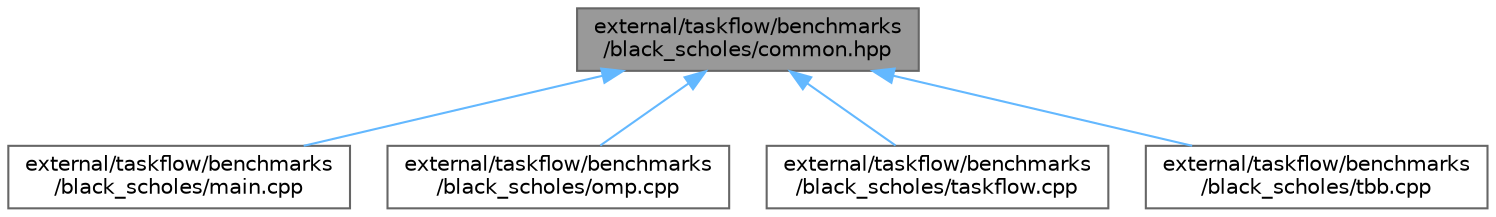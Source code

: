 digraph "external/taskflow/benchmarks/black_scholes/common.hpp"
{
 // LATEX_PDF_SIZE
  bgcolor="transparent";
  edge [fontname=Helvetica,fontsize=10,labelfontname=Helvetica,labelfontsize=10];
  node [fontname=Helvetica,fontsize=10,shape=box,height=0.2,width=0.4];
  Node1 [id="Node000001",label="external/taskflow/benchmarks\l/black_scholes/common.hpp",height=0.2,width=0.4,color="gray40", fillcolor="grey60", style="filled", fontcolor="black",tooltip=" "];
  Node1 -> Node2 [id="edge1_Node000001_Node000002",dir="back",color="steelblue1",style="solid",tooltip=" "];
  Node2 [id="Node000002",label="external/taskflow/benchmarks\l/black_scholes/main.cpp",height=0.2,width=0.4,color="grey40", fillcolor="white", style="filled",URL="$external_2taskflow_2benchmarks_2black__scholes_2main_8cpp.html",tooltip=" "];
  Node1 -> Node3 [id="edge2_Node000001_Node000003",dir="back",color="steelblue1",style="solid",tooltip=" "];
  Node3 [id="Node000003",label="external/taskflow/benchmarks\l/black_scholes/omp.cpp",height=0.2,width=0.4,color="grey40", fillcolor="white", style="filled",URL="$benchmarks_2black__scholes_2omp_8cpp.html",tooltip=" "];
  Node1 -> Node4 [id="edge3_Node000001_Node000004",dir="back",color="steelblue1",style="solid",tooltip=" "];
  Node4 [id="Node000004",label="external/taskflow/benchmarks\l/black_scholes/taskflow.cpp",height=0.2,width=0.4,color="grey40", fillcolor="white", style="filled",URL="$benchmarks_2black__scholes_2taskflow_8cpp.html",tooltip=" "];
  Node1 -> Node5 [id="edge4_Node000001_Node000005",dir="back",color="steelblue1",style="solid",tooltip=" "];
  Node5 [id="Node000005",label="external/taskflow/benchmarks\l/black_scholes/tbb.cpp",height=0.2,width=0.4,color="grey40", fillcolor="white", style="filled",URL="$benchmarks_2black__scholes_2tbb_8cpp.html",tooltip=" "];
}
